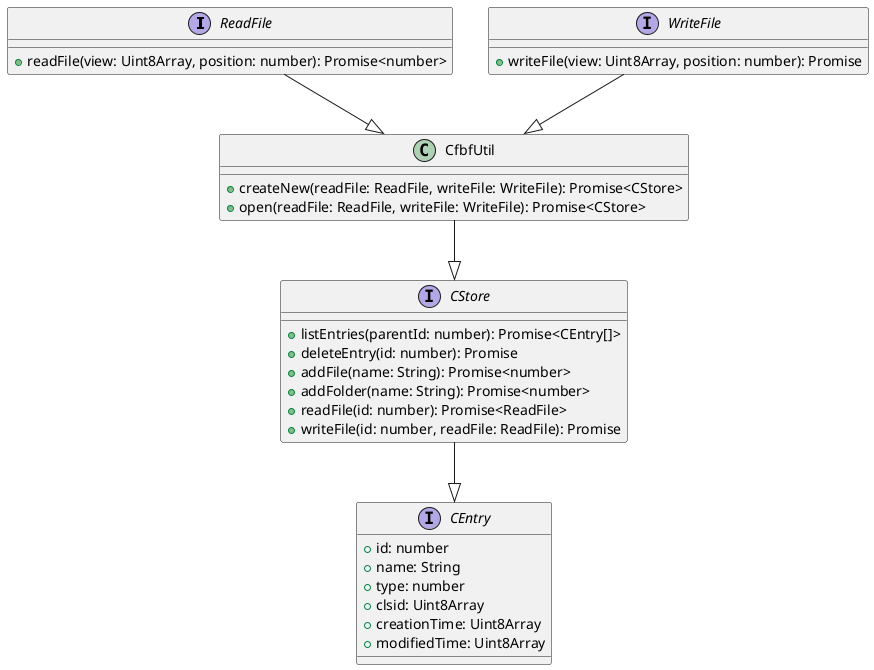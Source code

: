 @startuml class

interface ReadFile {
    +readFile(view: Uint8Array, position: number): Promise<number>
}

interface WriteFile {
    +writeFile(view: Uint8Array, position: number): Promise
}

ReadFile --|> CfbfUtil
WriteFile --|> CfbfUtil

class CfbfUtil {
    +createNew(readFile: ReadFile, writeFile: WriteFile): Promise<CStore>
    +open(readFile: ReadFile, writeFile: WriteFile): Promise<CStore>
}

CfbfUtil --|> CStore

interface CEntry {
    +id: number
    +name: String
    +type: number
    +clsid: Uint8Array
    +creationTime: Uint8Array
    +modifiedTime: Uint8Array
}

CStore --|> CEntry

interface CStore {
    +listEntries(parentId: number): Promise<CEntry[]>
    +deleteEntry(id: number): Promise
    +addFile(name: String): Promise<number>
    +addFolder(name: String): Promise<number>
    +readFile(id: number): Promise<ReadFile>
    +writeFile(id: number, readFile: ReadFile): Promise
}

@enduml
